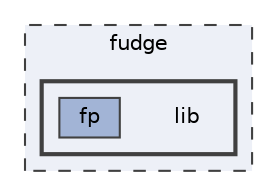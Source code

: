 digraph "/home/runner/work/fudge-www/fudge/lib"
{
 // LATEX_PDF_SIZE
  bgcolor="transparent";
  edge [fontname=Helvetica,fontsize=10,labelfontname=Helvetica,labelfontsize=10];
  node [fontname=Helvetica,fontsize=10,shape=box,height=0.2,width=0.4];
  compound=true
  subgraph clusterdir_14dbca2500a1013b19137c3ee39edba9 {
    graph [ bgcolor="#edf0f7", pencolor="grey25", label="fudge", fontname=Helvetica,fontsize=10 style="filled,dashed", URL="dir_14dbca2500a1013b19137c3ee39edba9.html",tooltip=""]
  subgraph clusterdir_0f7a368ae449db747d5e25d2481b2cdd {
    graph [ bgcolor="#edf0f7", pencolor="grey25", label="", fontname=Helvetica,fontsize=10 style="filled,bold", URL="dir_0f7a368ae449db747d5e25d2481b2cdd.html",tooltip=""]
    dir_0f7a368ae449db747d5e25d2481b2cdd [shape=plaintext, label="lib"];
  dir_a2422c42ca5742c06bc883a07446234c [label="fp", fillcolor="#a2b4d6", color="grey25", style="filled", URL="dir_a2422c42ca5742c06bc883a07446234c.html",tooltip=""];
  }
  }
}
